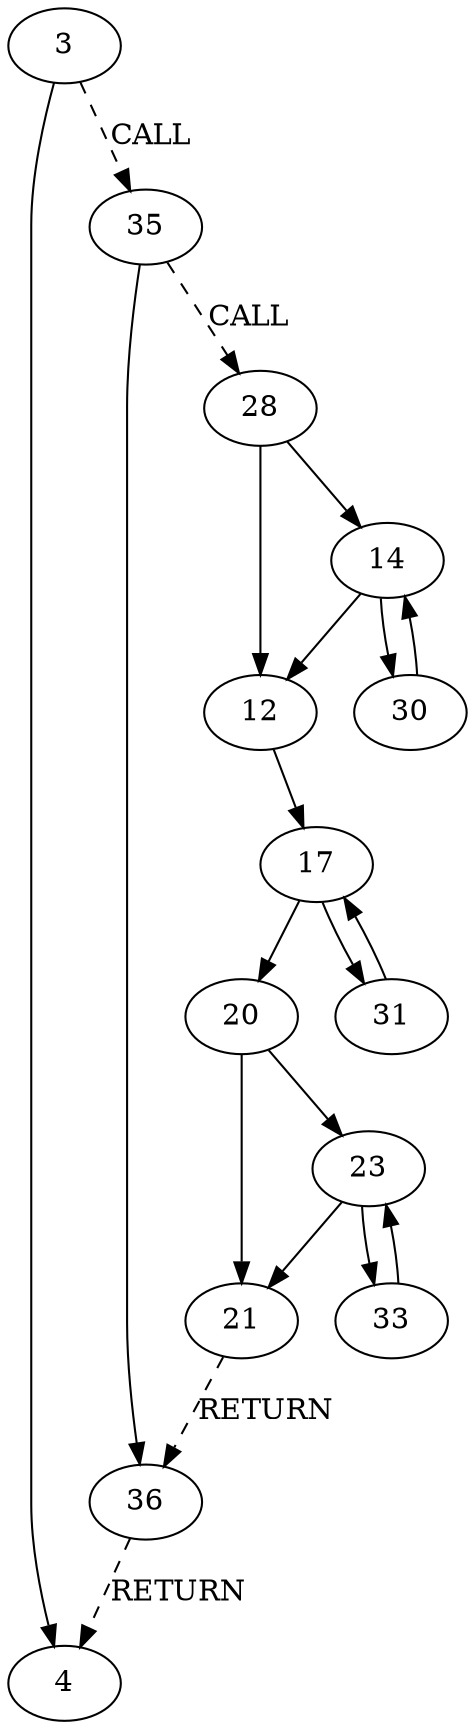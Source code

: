 digraph OA_DUG {
36->4 [label="RETURN", style=dashed];
21->36 [label="RETURN", style=dashed];
23->21;
23->33;
33->23;
20->21;
20->23;
17->31;
17->20;
31->17;
12->17;
14->12;
14->30;
30->14;
28->12;
28->14;
35->36;
35->28 [label="CALL", style=dashed];
3->4;
3->35 [label="CALL", style=dashed];
}
